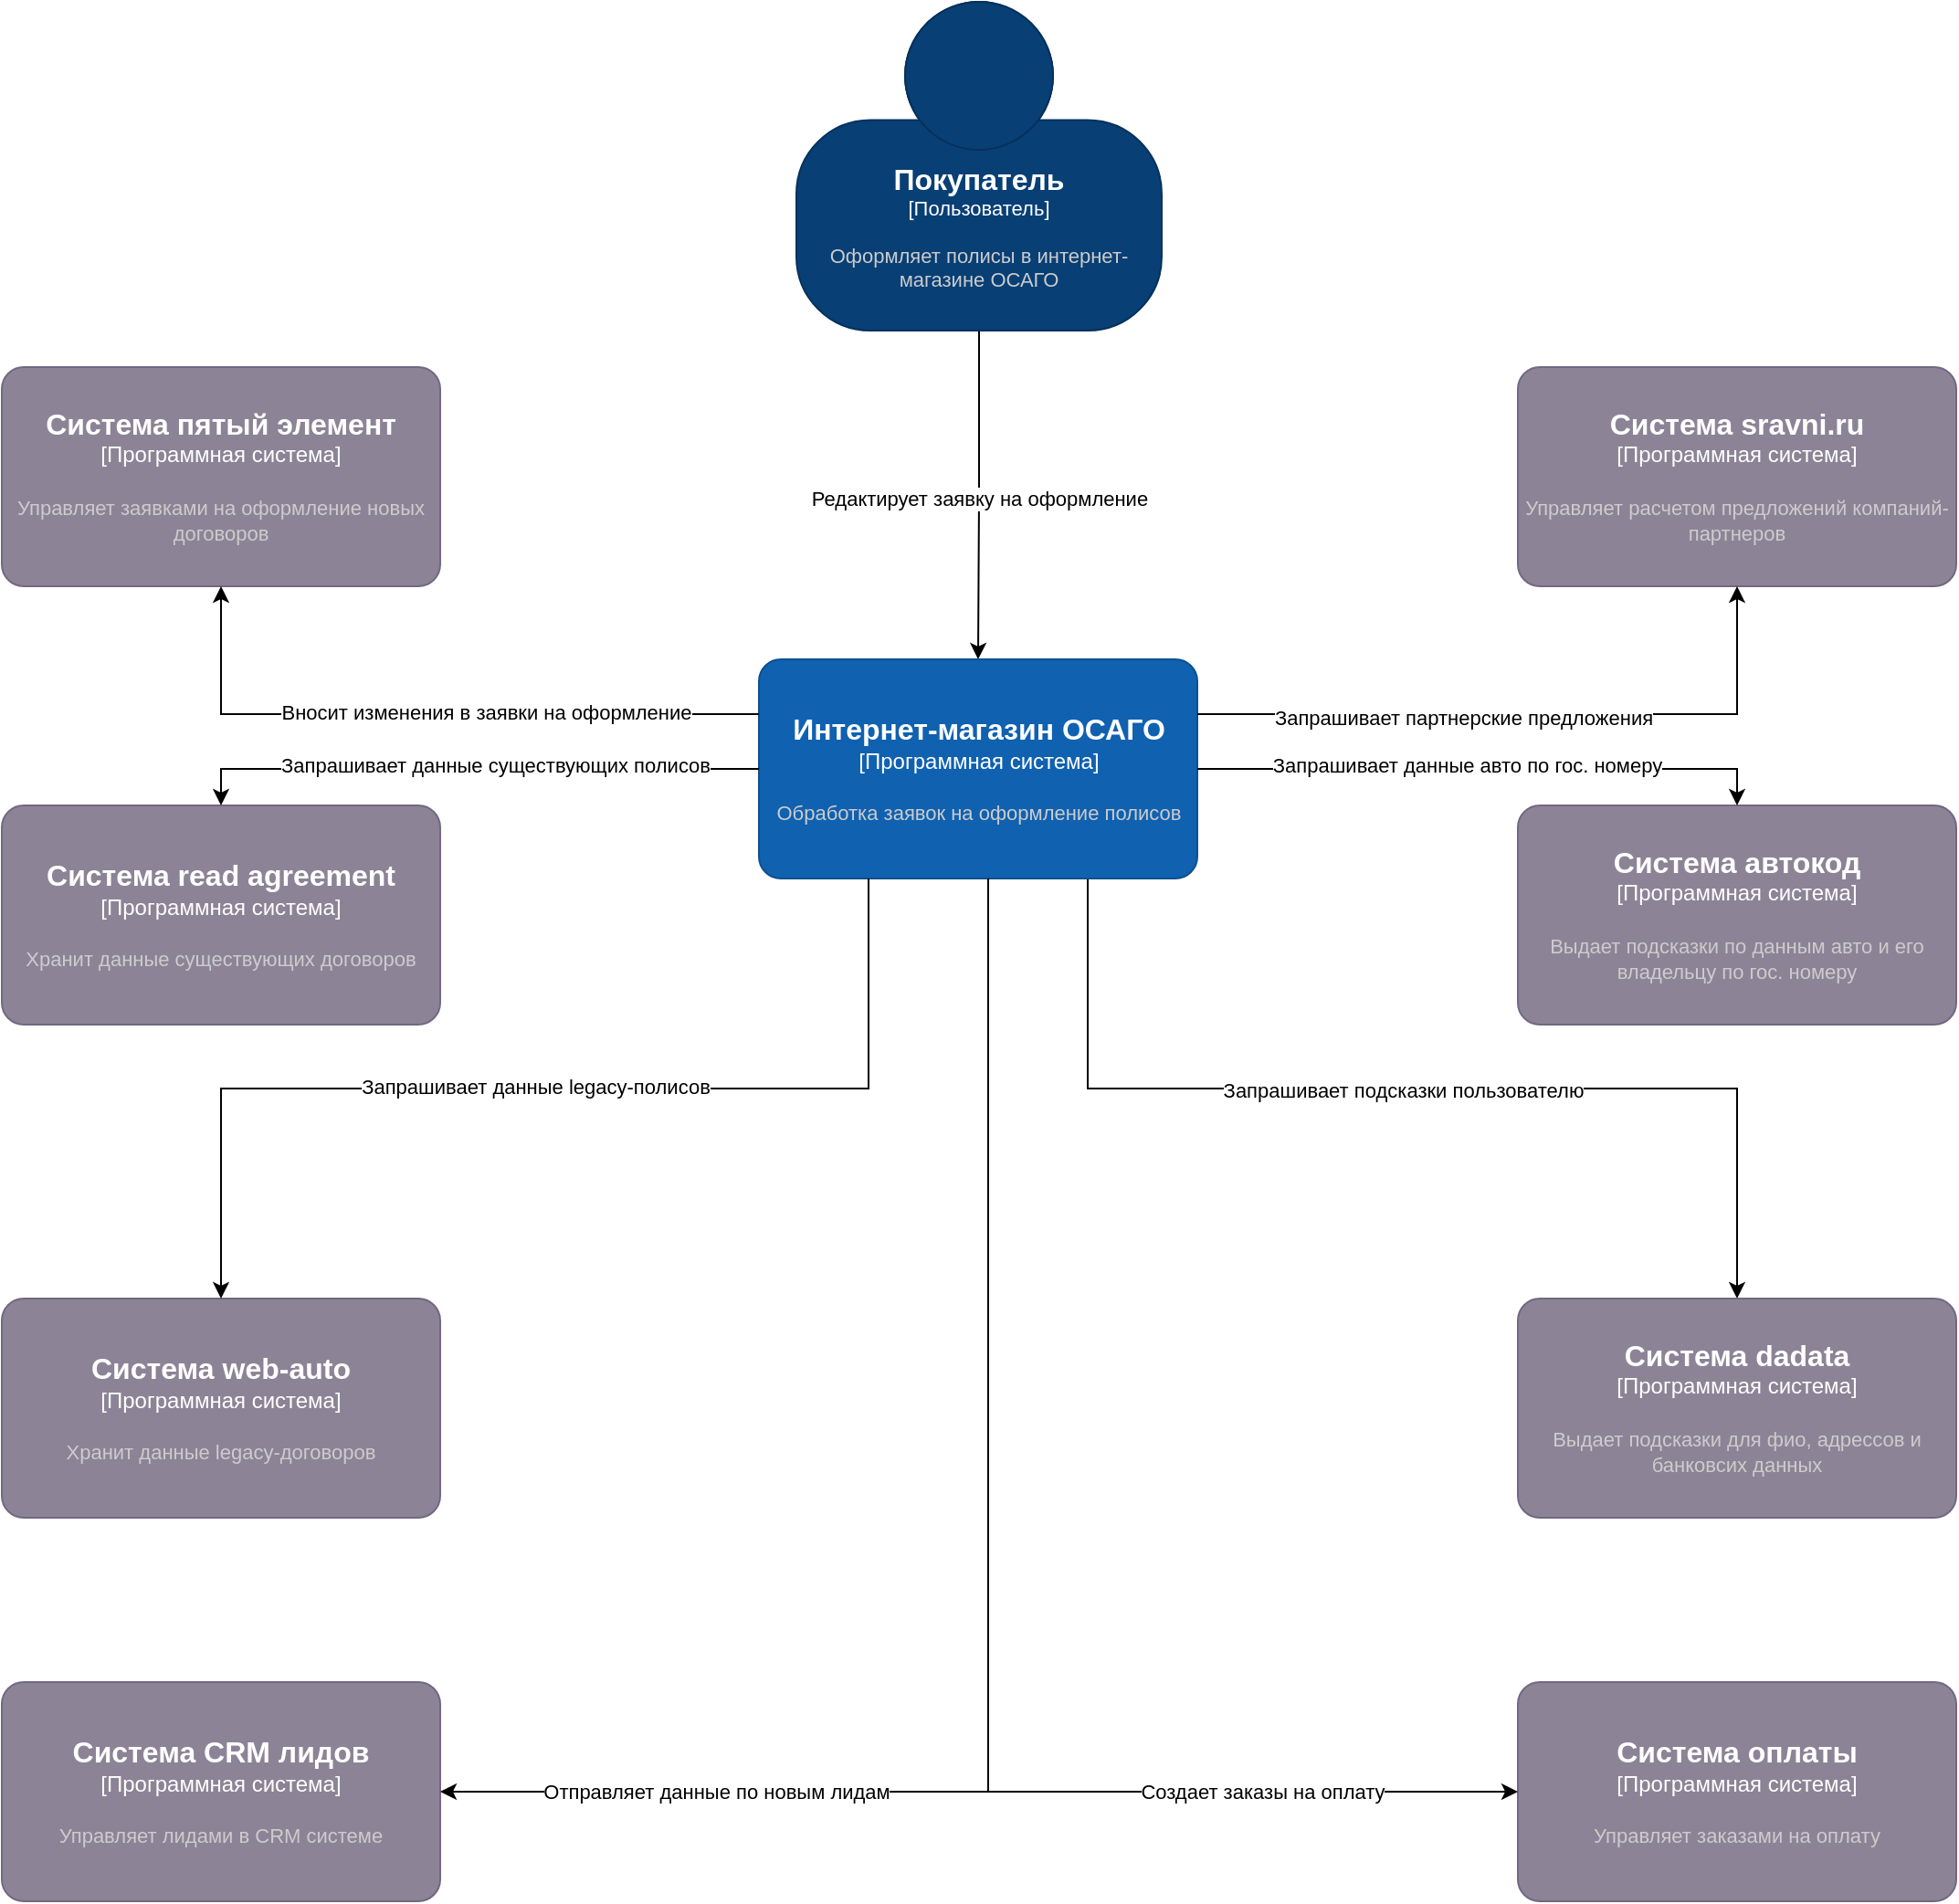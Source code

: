 <mxfile version="24.3.0" type="github">
  <diagram name="Страница — 1" id="4_0oln8lYrD9iGTW1Rhn">
    <mxGraphModel dx="2423" dy="1225" grid="1" gridSize="10" guides="1" tooltips="1" connect="1" arrows="1" fold="1" page="1" pageScale="1" pageWidth="980" pageHeight="1390" math="0" shadow="0">
      <root>
        <mxCell id="0" />
        <mxCell id="1" parent="0" />
        <mxCell id="-En8f4dT92g6XGcGg6re-3" style="edgeStyle=orthogonalEdgeStyle;rounded=0;orthogonalLoop=1;jettySize=auto;html=1;" parent="1" source="-En8f4dT92g6XGcGg6re-1" target="-En8f4dT92g6XGcGg6re-2" edge="1">
          <mxGeometry relative="1" as="geometry" />
        </mxCell>
        <mxCell id="-En8f4dT92g6XGcGg6re-4" value="Редактирует заявку на оформление" style="edgeLabel;html=1;align=center;verticalAlign=middle;resizable=0;points=[];" parent="-En8f4dT92g6XGcGg6re-3" vertex="1" connectable="0">
          <mxGeometry x="0.017" relative="1" as="geometry">
            <mxPoint as="offset" />
          </mxGeometry>
        </mxCell>
        <object placeholders="1" c4Name="Покупатель" c4Type="Пользователь" c4Description="Оформляет полисы в интернет-магазине ОСАГО" label="&lt;font style=&quot;font-size: 16px&quot;&gt;&lt;b&gt;%c4Name%&lt;/b&gt;&lt;/font&gt;&lt;div&gt;[%c4Type%]&lt;/div&gt;&lt;br&gt;&lt;div&gt;&lt;font style=&quot;font-size: 11px&quot;&gt;&lt;font color=&quot;#cccccc&quot;&gt;%c4Description%&lt;/font&gt;&lt;/div&gt;" id="-En8f4dT92g6XGcGg6re-1">
          <mxCell style="html=1;fontSize=11;dashed=0;whiteSpace=wrap;fillColor=#083F75;strokeColor=#06315C;fontColor=#ffffff;shape=mxgraph.c4.person2;align=center;metaEdit=1;points=[[0.5,0,0],[1,0.5,0],[1,0.75,0],[0.75,1,0],[0.5,1,0],[0.25,1,0],[0,0.75,0],[0,0.5,0]];resizable=0;" parent="1" vertex="1">
            <mxGeometry x="875" y="120" width="200" height="180" as="geometry" />
          </mxCell>
        </object>
        <mxCell id="-En8f4dT92g6XGcGg6re-23" style="edgeStyle=orthogonalEdgeStyle;rounded=0;orthogonalLoop=1;jettySize=auto;html=1;exitX=0.75;exitY=1;exitDx=0;exitDy=0;exitPerimeter=0;" parent="1" source="-En8f4dT92g6XGcGg6re-2" target="-En8f4dT92g6XGcGg6re-10" edge="1">
          <mxGeometry relative="1" as="geometry" />
        </mxCell>
        <mxCell id="-En8f4dT92g6XGcGg6re-24" value="Запрашивает подсказки пользователю" style="edgeLabel;html=1;align=center;verticalAlign=middle;resizable=0;points=[];" parent="-En8f4dT92g6XGcGg6re-23" vertex="1" connectable="0">
          <mxGeometry x="-0.018" y="-1" relative="1" as="geometry">
            <mxPoint as="offset" />
          </mxGeometry>
        </mxCell>
        <object placeholders="1" c4Name="Интернет-магазин ОСАГО" c4Type="Программная система" c4Description="Обработка заявок на оформление полисов" label="&lt;font style=&quot;font-size: 16px&quot;&gt;&lt;b&gt;%c4Name%&lt;/b&gt;&lt;/font&gt;&lt;div&gt;[%c4Type%]&lt;/div&gt;&lt;br&gt;&lt;div&gt;&lt;font style=&quot;font-size: 11px&quot;&gt;&lt;font color=&quot;#cccccc&quot;&gt;%c4Description%&lt;/font&gt;&lt;/div&gt;" id="-En8f4dT92g6XGcGg6re-2">
          <mxCell style="rounded=1;whiteSpace=wrap;html=1;labelBackgroundColor=none;fillColor=#1061B0;fontColor=#ffffff;align=center;arcSize=10;strokeColor=#0D5091;metaEdit=1;resizable=0;points=[[0.25,0,0],[0.5,0,0],[0.75,0,0],[1,0.25,0],[1,0.5,0],[1,0.75,0],[0.75,1,0],[0.5,1,0],[0.25,1,0],[0,0.75,0],[0,0.5,0],[0,0.25,0]];" parent="1" vertex="1">
            <mxGeometry x="854.5" y="480" width="240" height="120" as="geometry" />
          </mxCell>
        </object>
        <object placeholders="1" c4Name="Система пятый элемент" c4Type="Программная система" c4Description="Управляет заявками на оформление новых договоров" label="&lt;font style=&quot;font-size: 16px&quot;&gt;&lt;b&gt;%c4Name%&lt;/b&gt;&lt;/font&gt;&lt;div&gt;[%c4Type%]&lt;/div&gt;&lt;br&gt;&lt;div&gt;&lt;font style=&quot;font-size: 11px&quot;&gt;&lt;font color=&quot;#cccccc&quot;&gt;%c4Description%&lt;/font&gt;&lt;/div&gt;" id="-En8f4dT92g6XGcGg6re-5">
          <mxCell style="rounded=1;whiteSpace=wrap;html=1;labelBackgroundColor=none;fillColor=#8C8496;fontColor=#ffffff;align=center;arcSize=10;strokeColor=#736782;metaEdit=1;resizable=0;points=[[0.25,0,0],[0.5,0,0],[0.75,0,0],[1,0.25,0],[1,0.5,0],[1,0.75,0],[0.75,1,0],[0.5,1,0],[0.25,1,0],[0,0.75,0],[0,0.5,0],[0,0.25,0]];" parent="1" vertex="1">
            <mxGeometry x="440" y="320" width="240" height="120" as="geometry" />
          </mxCell>
        </object>
        <object placeholders="1" c4Name="Система sravni.ru" c4Type="Программная система" c4Description="Управляет расчетом предложений компаний-партнеров" label="&lt;font style=&quot;font-size: 16px&quot;&gt;&lt;b&gt;%c4Name%&lt;/b&gt;&lt;/font&gt;&lt;div&gt;[%c4Type%]&lt;/div&gt;&lt;br&gt;&lt;div&gt;&lt;font style=&quot;font-size: 11px&quot;&gt;&lt;font color=&quot;#cccccc&quot;&gt;%c4Description%&lt;/font&gt;&lt;/div&gt;" id="-En8f4dT92g6XGcGg6re-6">
          <mxCell style="rounded=1;whiteSpace=wrap;html=1;labelBackgroundColor=none;fillColor=#8C8496;fontColor=#ffffff;align=center;arcSize=10;strokeColor=#736782;metaEdit=1;resizable=0;points=[[0.25,0,0],[0.5,0,0],[0.75,0,0],[1,0.25,0],[1,0.5,0],[1,0.75,0],[0.75,1,0],[0.5,1,0],[0.25,1,0],[0,0.75,0],[0,0.5,0],[0,0.25,0]];" parent="1" vertex="1">
            <mxGeometry x="1270" y="320" width="240" height="120" as="geometry" />
          </mxCell>
        </object>
        <object placeholders="1" c4Name="Система read agreement" c4Type="Программная система" c4Description="Хранит данные существующих договоров" label="&lt;font style=&quot;font-size: 16px&quot;&gt;&lt;b&gt;%c4Name%&lt;/b&gt;&lt;/font&gt;&lt;div&gt;[%c4Type%]&lt;/div&gt;&lt;br&gt;&lt;div&gt;&lt;font style=&quot;font-size: 11px&quot;&gt;&lt;font color=&quot;#cccccc&quot;&gt;%c4Description%&lt;/font&gt;&lt;/div&gt;" id="-En8f4dT92g6XGcGg6re-7">
          <mxCell style="rounded=1;whiteSpace=wrap;html=1;labelBackgroundColor=none;fillColor=#8C8496;fontColor=#ffffff;align=center;arcSize=10;strokeColor=#736782;metaEdit=1;resizable=0;points=[[0.25,0,0],[0.5,0,0],[0.75,0,0],[1,0.25,0],[1,0.5,0],[1,0.75,0],[0.75,1,0],[0.5,1,0],[0.25,1,0],[0,0.75,0],[0,0.5,0],[0,0.25,0]];" parent="1" vertex="1">
            <mxGeometry x="440" y="560" width="240" height="120" as="geometry" />
          </mxCell>
        </object>
        <object placeholders="1" c4Name="Система CRM лидов" c4Type="Программная система" c4Description="Управляет лидами в CRM системе" label="&lt;font style=&quot;font-size: 16px&quot;&gt;&lt;b&gt;%c4Name%&lt;/b&gt;&lt;/font&gt;&lt;div&gt;[%c4Type%]&lt;/div&gt;&lt;br&gt;&lt;div&gt;&lt;font style=&quot;font-size: 11px&quot;&gt;&lt;font color=&quot;#cccccc&quot;&gt;%c4Description%&lt;/font&gt;&lt;/div&gt;" id="-En8f4dT92g6XGcGg6re-8">
          <mxCell style="rounded=1;whiteSpace=wrap;html=1;labelBackgroundColor=none;fillColor=#8C8496;fontColor=#ffffff;align=center;arcSize=10;strokeColor=#736782;metaEdit=1;resizable=0;points=[[0.25,0,0],[0.5,0,0],[0.75,0,0],[1,0.25,0],[1,0.5,0],[1,0.75,0],[0.75,1,0],[0.5,1,0],[0.25,1,0],[0,0.75,0],[0,0.5,0],[0,0.25,0]];" parent="1" vertex="1">
            <mxGeometry x="440" y="1040" width="240" height="120" as="geometry" />
          </mxCell>
        </object>
        <object placeholders="1" c4Name="Система web-auto" c4Type="Программная система" c4Description="Хранит данные legacy-договоров" label="&lt;font style=&quot;font-size: 16px&quot;&gt;&lt;b&gt;%c4Name%&lt;/b&gt;&lt;/font&gt;&lt;div&gt;[%c4Type%]&lt;/div&gt;&lt;br&gt;&lt;div&gt;&lt;font style=&quot;font-size: 11px&quot;&gt;&lt;font color=&quot;#cccccc&quot;&gt;%c4Description%&lt;/font&gt;&lt;/div&gt;" id="-En8f4dT92g6XGcGg6re-9">
          <mxCell style="rounded=1;whiteSpace=wrap;html=1;labelBackgroundColor=none;fillColor=#8C8496;fontColor=#ffffff;align=center;arcSize=10;strokeColor=#736782;metaEdit=1;resizable=0;points=[[0.25,0,0],[0.5,0,0],[0.75,0,0],[1,0.25,0],[1,0.5,0],[1,0.75,0],[0.75,1,0],[0.5,1,0],[0.25,1,0],[0,0.75,0],[0,0.5,0],[0,0.25,0]];" parent="1" vertex="1">
            <mxGeometry x="440" y="830" width="240" height="120" as="geometry" />
          </mxCell>
        </object>
        <object placeholders="1" c4Name="Система dadata" c4Type="Программная система" c4Description="Выдает подсказки для фио, адрессов и банковсих данных" label="&lt;font style=&quot;font-size: 16px&quot;&gt;&lt;b&gt;%c4Name%&lt;/b&gt;&lt;/font&gt;&lt;div&gt;[%c4Type%]&lt;/div&gt;&lt;br&gt;&lt;div&gt;&lt;font style=&quot;font-size: 11px&quot;&gt;&lt;font color=&quot;#cccccc&quot;&gt;%c4Description%&lt;/font&gt;&lt;/div&gt;" id="-En8f4dT92g6XGcGg6re-10">
          <mxCell style="rounded=1;whiteSpace=wrap;html=1;labelBackgroundColor=none;fillColor=#8C8496;fontColor=#ffffff;align=center;arcSize=10;strokeColor=#736782;metaEdit=1;resizable=0;points=[[0.25,0,0],[0.5,0,0],[0.75,0,0],[1,0.25,0],[1,0.5,0],[1,0.75,0],[0.75,1,0],[0.5,1,0],[0.25,1,0],[0,0.75,0],[0,0.5,0],[0,0.25,0]];" parent="1" vertex="1">
            <mxGeometry x="1270" y="830" width="240" height="120" as="geometry" />
          </mxCell>
        </object>
        <object placeholders="1" c4Name="Система автокод" c4Type="Программная система" c4Description="Выдает подсказки по данным авто и его владельцу по гос. номеру" label="&lt;font style=&quot;font-size: 16px&quot;&gt;&lt;b&gt;%c4Name%&lt;/b&gt;&lt;/font&gt;&lt;div&gt;[%c4Type%]&lt;/div&gt;&lt;br&gt;&lt;div&gt;&lt;font style=&quot;font-size: 11px&quot;&gt;&lt;font color=&quot;#cccccc&quot;&gt;%c4Description%&lt;/font&gt;&lt;/div&gt;" id="-En8f4dT92g6XGcGg6re-11">
          <mxCell style="rounded=1;whiteSpace=wrap;html=1;labelBackgroundColor=none;fillColor=#8C8496;fontColor=#ffffff;align=center;arcSize=10;strokeColor=#736782;metaEdit=1;resizable=0;points=[[0.25,0,0],[0.5,0,0],[0.75,0,0],[1,0.25,0],[1,0.5,0],[1,0.75,0],[0.75,1,0],[0.5,1,0],[0.25,1,0],[0,0.75,0],[0,0.5,0],[0,0.25,0]];" parent="1" vertex="1">
            <mxGeometry x="1270" y="560" width="240" height="120" as="geometry" />
          </mxCell>
        </object>
        <mxCell id="-En8f4dT92g6XGcGg6re-14" style="edgeStyle=orthogonalEdgeStyle;rounded=0;orthogonalLoop=1;jettySize=auto;html=1;entryX=0.5;entryY=0;entryDx=0;entryDy=0;entryPerimeter=0;" parent="1" source="-En8f4dT92g6XGcGg6re-2" target="-En8f4dT92g6XGcGg6re-7" edge="1">
          <mxGeometry relative="1" as="geometry" />
        </mxCell>
        <mxCell id="-En8f4dT92g6XGcGg6re-15" value="Запрашивает данные существующих полисов" style="edgeLabel;html=1;align=center;verticalAlign=middle;resizable=0;points=[];" parent="-En8f4dT92g6XGcGg6re-14" vertex="1" connectable="0">
          <mxGeometry x="-0.003" y="-2" relative="1" as="geometry">
            <mxPoint x="12" as="offset" />
          </mxGeometry>
        </mxCell>
        <mxCell id="-En8f4dT92g6XGcGg6re-17" style="edgeStyle=orthogonalEdgeStyle;rounded=0;orthogonalLoop=1;jettySize=auto;html=1;exitX=0;exitY=0.25;exitDx=0;exitDy=0;exitPerimeter=0;entryX=0.5;entryY=1;entryDx=0;entryDy=0;entryPerimeter=0;" parent="1" source="-En8f4dT92g6XGcGg6re-2" target="-En8f4dT92g6XGcGg6re-5" edge="1">
          <mxGeometry relative="1" as="geometry" />
        </mxCell>
        <mxCell id="-En8f4dT92g6XGcGg6re-18" value="Вносит изменения в заявки на оформление" style="edgeLabel;html=1;align=center;verticalAlign=middle;resizable=0;points=[];" parent="-En8f4dT92g6XGcGg6re-17" vertex="1" connectable="0">
          <mxGeometry x="-0.176" y="-1" relative="1" as="geometry">
            <mxPoint as="offset" />
          </mxGeometry>
        </mxCell>
        <mxCell id="-En8f4dT92g6XGcGg6re-19" style="edgeStyle=orthogonalEdgeStyle;rounded=0;orthogonalLoop=1;jettySize=auto;html=1;exitX=0.25;exitY=1;exitDx=0;exitDy=0;exitPerimeter=0;entryX=0.5;entryY=0;entryDx=0;entryDy=0;entryPerimeter=0;" parent="1" source="-En8f4dT92g6XGcGg6re-2" target="-En8f4dT92g6XGcGg6re-9" edge="1">
          <mxGeometry relative="1" as="geometry" />
        </mxCell>
        <mxCell id="-En8f4dT92g6XGcGg6re-20" value="Запрашивает данные legacy-полисов" style="edgeLabel;html=1;align=center;verticalAlign=middle;resizable=0;points=[];" parent="-En8f4dT92g6XGcGg6re-19" vertex="1" connectable="0">
          <mxGeometry x="0.018" y="-1" relative="1" as="geometry">
            <mxPoint as="offset" />
          </mxGeometry>
        </mxCell>
        <mxCell id="-En8f4dT92g6XGcGg6re-25" style="edgeStyle=orthogonalEdgeStyle;rounded=0;orthogonalLoop=1;jettySize=auto;html=1;exitX=1;exitY=0.5;exitDx=0;exitDy=0;exitPerimeter=0;entryX=0.5;entryY=0;entryDx=0;entryDy=0;entryPerimeter=0;" parent="1" source="-En8f4dT92g6XGcGg6re-2" target="-En8f4dT92g6XGcGg6re-11" edge="1">
          <mxGeometry relative="1" as="geometry" />
        </mxCell>
        <mxCell id="-En8f4dT92g6XGcGg6re-26" value="Запрашивает данные авто по гос. номеру" style="edgeLabel;html=1;align=center;verticalAlign=middle;resizable=0;points=[];" parent="-En8f4dT92g6XGcGg6re-25" vertex="1" connectable="0">
          <mxGeometry x="-0.066" y="2" relative="1" as="geometry">
            <mxPoint as="offset" />
          </mxGeometry>
        </mxCell>
        <mxCell id="-En8f4dT92g6XGcGg6re-27" style="edgeStyle=orthogonalEdgeStyle;rounded=0;orthogonalLoop=1;jettySize=auto;html=1;exitX=1;exitY=0.25;exitDx=0;exitDy=0;exitPerimeter=0;entryX=0.5;entryY=1;entryDx=0;entryDy=0;entryPerimeter=0;" parent="1" source="-En8f4dT92g6XGcGg6re-2" target="-En8f4dT92g6XGcGg6re-6" edge="1">
          <mxGeometry relative="1" as="geometry" />
        </mxCell>
        <mxCell id="-En8f4dT92g6XGcGg6re-28" value="Запрашивает партнерские предложения" style="edgeLabel;html=1;align=center;verticalAlign=middle;resizable=0;points=[];" parent="-En8f4dT92g6XGcGg6re-27" vertex="1" connectable="0">
          <mxGeometry x="-0.203" y="-2" relative="1" as="geometry">
            <mxPoint as="offset" />
          </mxGeometry>
        </mxCell>
        <object placeholders="1" c4Name="Система оплаты" c4Type="Программная система" c4Description="Управляет заказами на оплату" label="&lt;font style=&quot;font-size: 16px&quot;&gt;&lt;b&gt;%c4Name%&lt;/b&gt;&lt;/font&gt;&lt;div&gt;[%c4Type%]&lt;/div&gt;&lt;br&gt;&lt;div&gt;&lt;font style=&quot;font-size: 11px&quot;&gt;&lt;font color=&quot;#cccccc&quot;&gt;%c4Description%&lt;/font&gt;&lt;/div&gt;" id="fH-lTUlgMcXqC6fuK7Hy-3">
          <mxCell style="rounded=1;whiteSpace=wrap;html=1;labelBackgroundColor=none;fillColor=#8C8496;fontColor=#ffffff;align=center;arcSize=10;strokeColor=#736782;metaEdit=1;resizable=0;points=[[0.25,0,0],[0.5,0,0],[0.75,0,0],[1,0.25,0],[1,0.5,0],[1,0.75,0],[0.75,1,0],[0.5,1,0],[0.25,1,0],[0,0.75,0],[0,0.5,0],[0,0.25,0]];" parent="1" vertex="1">
            <mxGeometry x="1270" y="1040" width="240" height="120" as="geometry" />
          </mxCell>
        </object>
        <mxCell id="fH-lTUlgMcXqC6fuK7Hy-9" style="edgeStyle=orthogonalEdgeStyle;rounded=0;orthogonalLoop=1;jettySize=auto;html=1;entryX=1;entryY=0.5;entryDx=0;entryDy=0;entryPerimeter=0;" parent="1" source="-En8f4dT92g6XGcGg6re-2" target="-En8f4dT92g6XGcGg6re-8" edge="1">
          <mxGeometry relative="1" as="geometry">
            <Array as="points">
              <mxPoint x="980" y="1100" />
            </Array>
          </mxGeometry>
        </mxCell>
        <mxCell id="fH-lTUlgMcXqC6fuK7Hy-11" value="Отправляет данные по новым лидам" style="edgeLabel;html=1;align=center;verticalAlign=middle;resizable=0;points=[];" parent="fH-lTUlgMcXqC6fuK7Hy-9" vertex="1" connectable="0">
          <mxGeometry x="0.734" y="-1" relative="1" as="geometry">
            <mxPoint x="44" y="1" as="offset" />
          </mxGeometry>
        </mxCell>
        <mxCell id="fH-lTUlgMcXqC6fuK7Hy-12" style="edgeStyle=orthogonalEdgeStyle;rounded=0;orthogonalLoop=1;jettySize=auto;html=1;entryX=0;entryY=0.5;entryDx=0;entryDy=0;entryPerimeter=0;" parent="1" source="-En8f4dT92g6XGcGg6re-2" target="fH-lTUlgMcXqC6fuK7Hy-3" edge="1">
          <mxGeometry relative="1" as="geometry">
            <Array as="points">
              <mxPoint x="980" y="1100" />
            </Array>
          </mxGeometry>
        </mxCell>
        <mxCell id="fH-lTUlgMcXqC6fuK7Hy-13" value="Создает заказы на оплату" style="edgeLabel;html=1;align=center;verticalAlign=middle;resizable=0;points=[];" parent="fH-lTUlgMcXqC6fuK7Hy-12" vertex="1" connectable="0">
          <mxGeometry x="0.517" y="-3" relative="1" as="geometry">
            <mxPoint x="51" y="-3" as="offset" />
          </mxGeometry>
        </mxCell>
      </root>
    </mxGraphModel>
  </diagram>
</mxfile>
